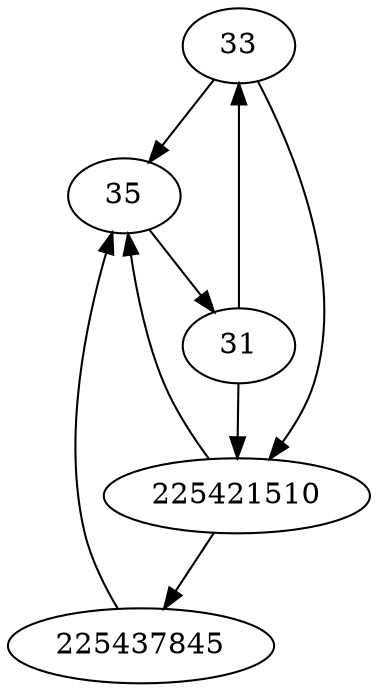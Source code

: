 strict digraph  {
33;
35;
225421510;
225437845;
31;
33 -> 225421510;
33 -> 35;
35 -> 31;
225421510 -> 35;
225421510 -> 225437845;
225437845 -> 35;
31 -> 225421510;
31 -> 33;
}
